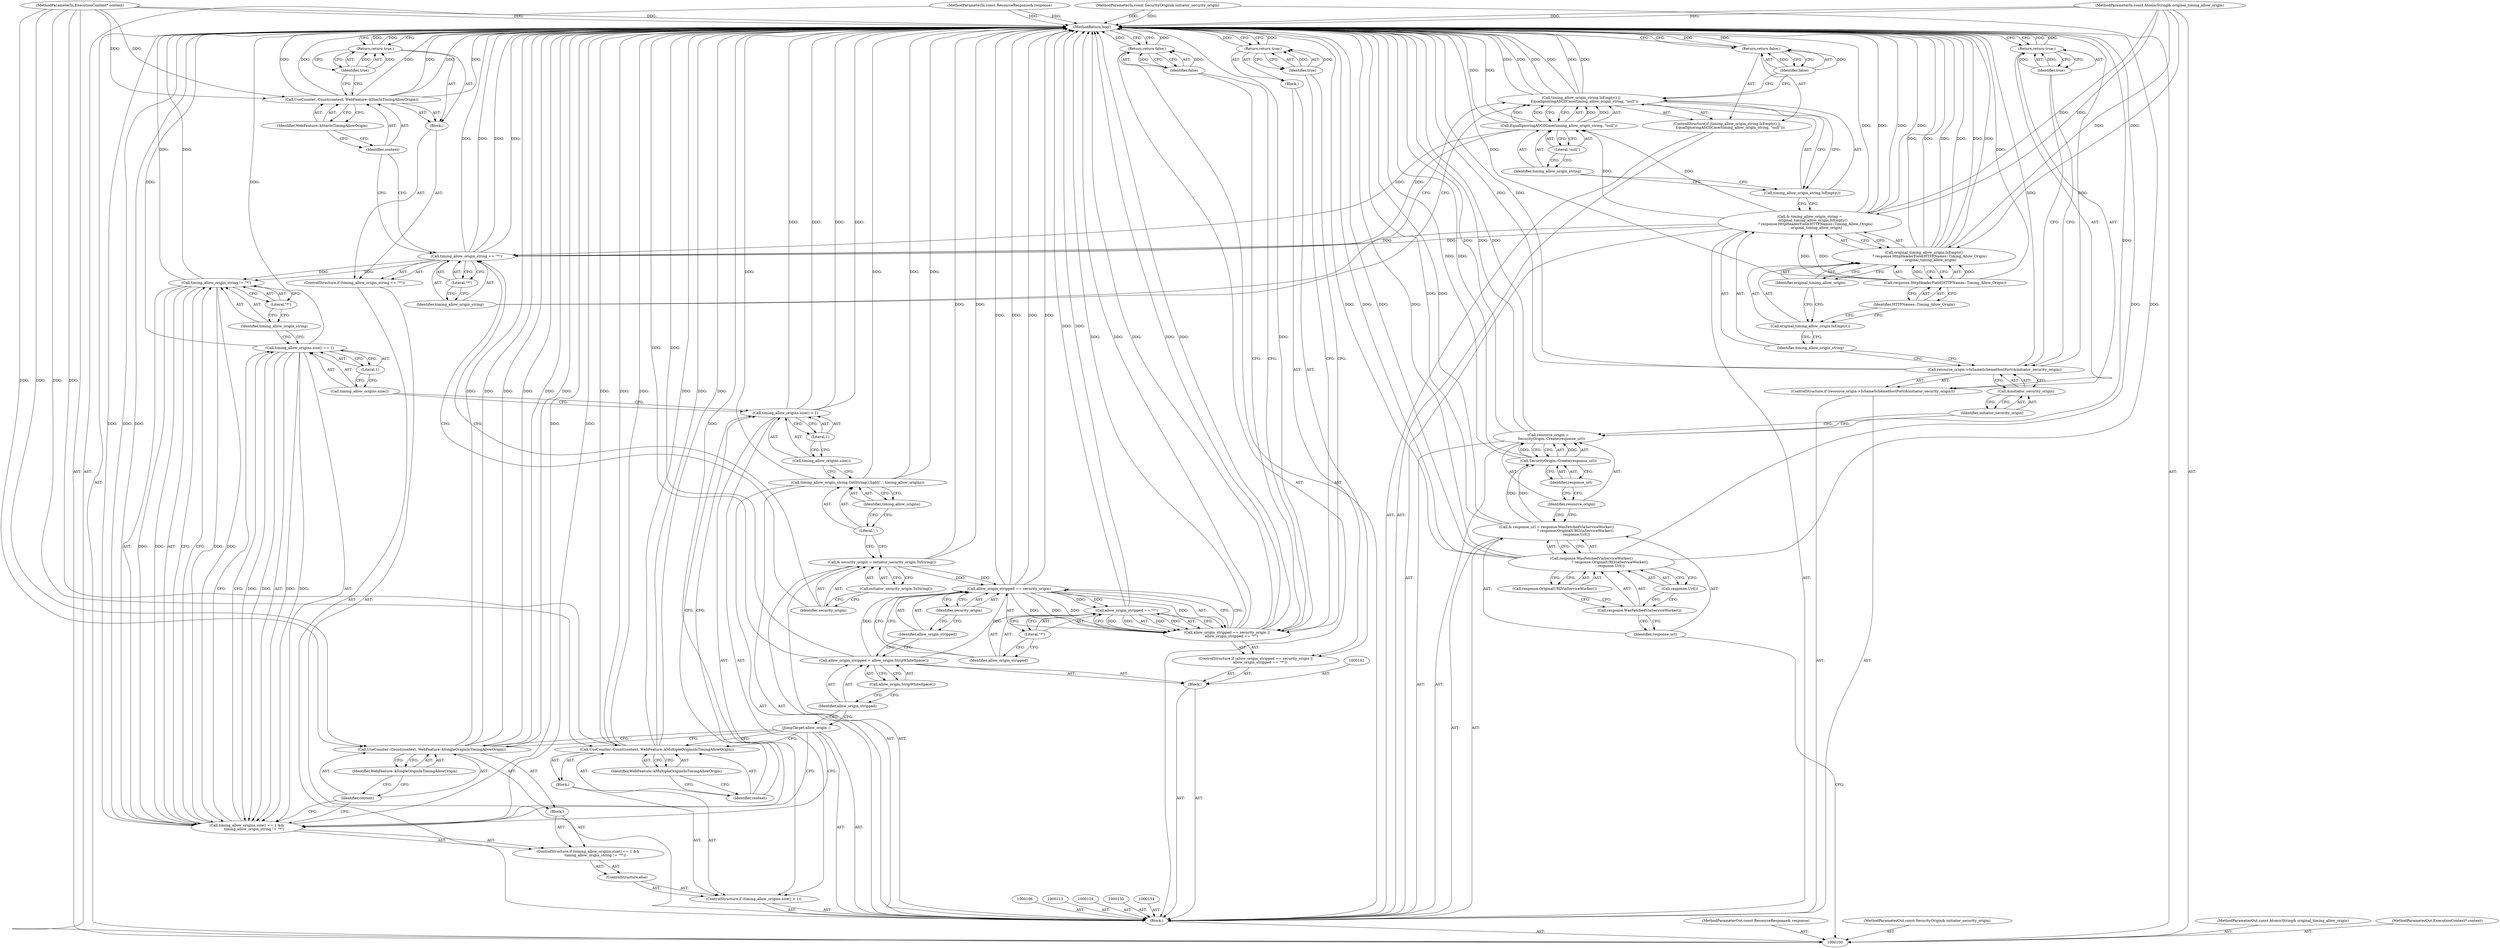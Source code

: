 digraph "0_Chrome_01b42e2bc2aac531b17596729ae4e5c223ae7124" {
"1000198" [label="(MethodReturn,bool)"];
"1000117" [label="(Identifier,response_url)"];
"1000116" [label="(Call,SecurityOrigin::Create(response_url))"];
"1000118" [label="(ControlStructure,if (resource_origin->IsSameSchemeHostPort(&initiator_security_origin)))"];
"1000120" [label="(Call,&initiator_security_origin)"];
"1000121" [label="(Identifier,initiator_security_origin)"];
"1000119" [label="(Call,resource_origin->IsSameSchemeHostPort(&initiator_security_origin))"];
"1000123" [label="(Identifier,true)"];
"1000122" [label="(Return,return true;)"];
"1000125" [label="(Call,& timing_allow_origin_string =\n      original_timing_allow_origin.IsEmpty()\n          ? response.HttpHeaderField(HTTPNames::Timing_Allow_Origin)\n          : original_timing_allow_origin)"];
"1000126" [label="(Identifier,timing_allow_origin_string)"];
"1000127" [label="(Call,original_timing_allow_origin.IsEmpty()\n          ? response.HttpHeaderField(HTTPNames::Timing_Allow_Origin)\n          : original_timing_allow_origin)"];
"1000128" [label="(Call,original_timing_allow_origin.IsEmpty())"];
"1000129" [label="(Call,response.HttpHeaderField(HTTPNames::Timing_Allow_Origin))"];
"1000130" [label="(Identifier,HTTPNames::Timing_Allow_Origin)"];
"1000131" [label="(Identifier,original_timing_allow_origin)"];
"1000132" [label="(ControlStructure,if (timing_allow_origin_string.IsEmpty() ||\n      EqualIgnoringASCIICase(timing_allow_origin_string, \"null\")))"];
"1000133" [label="(Call,timing_allow_origin_string.IsEmpty() ||\n      EqualIgnoringASCIICase(timing_allow_origin_string, \"null\"))"];
"1000134" [label="(Call,timing_allow_origin_string.IsEmpty())"];
"1000136" [label="(Identifier,timing_allow_origin_string)"];
"1000137" [label="(Literal,\"null\")"];
"1000135" [label="(Call,EqualIgnoringASCIICase(timing_allow_origin_string, \"null\"))"];
"1000101" [label="(MethodParameterIn,const ResourceResponse& response)"];
"1000306" [label="(MethodParameterOut,const ResourceResponse& response)"];
"1000139" [label="(Identifier,false)"];
"1000138" [label="(Return,return false;)"];
"1000140" [label="(ControlStructure,if (timing_allow_origin_string == \"*\"))"];
"1000143" [label="(Literal,\"*\")"];
"1000144" [label="(Block,)"];
"1000141" [label="(Call,timing_allow_origin_string == \"*\")"];
"1000142" [label="(Identifier,timing_allow_origin_string)"];
"1000146" [label="(Identifier,context)"];
"1000147" [label="(Identifier,WebFeature::kStarInTimingAllowOrigin)"];
"1000145" [label="(Call,UseCounter::Count(context, WebFeature::kStarInTimingAllowOrigin))"];
"1000149" [label="(Identifier,true)"];
"1000148" [label="(Return,return true;)"];
"1000151" [label="(Call,& security_origin = initiator_security_origin.ToString())"];
"1000152" [label="(Identifier,security_origin)"];
"1000153" [label="(Call,initiator_security_origin.ToString())"];
"1000155" [label="(Call,timing_allow_origin_string.GetString().Split(',', timing_allow_origins))"];
"1000156" [label="(Literal,',')"];
"1000157" [label="(Identifier,timing_allow_origins)"];
"1000102" [label="(MethodParameterIn,const SecurityOrigin& initiator_security_origin)"];
"1000307" [label="(MethodParameterOut,const SecurityOrigin& initiator_security_origin)"];
"1000158" [label="(ControlStructure,if (timing_allow_origins.size() > 1))"];
"1000161" [label="(Literal,1)"];
"1000162" [label="(Block,)"];
"1000159" [label="(Call,timing_allow_origins.size() > 1)"];
"1000160" [label="(Call,timing_allow_origins.size())"];
"1000164" [label="(Identifier,context)"];
"1000165" [label="(Identifier,WebFeature::kMultipleOriginsInTimingAllowOrigin)"];
"1000163" [label="(Call,UseCounter::Count(context, WebFeature::kMultipleOriginsInTimingAllowOrigin))"];
"1000168" [label="(Call,timing_allow_origins.size() == 1 &&\n             timing_allow_origin_string != \"*\")"];
"1000169" [label="(Call,timing_allow_origins.size() == 1)"];
"1000170" [label="(Call,timing_allow_origins.size())"];
"1000166" [label="(ControlStructure,else)"];
"1000171" [label="(Literal,1)"];
"1000167" [label="(ControlStructure,if (timing_allow_origins.size() == 1 &&\n             timing_allow_origin_string != \"*\"))"];
"1000172" [label="(Call,timing_allow_origin_string != \"*\")"];
"1000173" [label="(Identifier,timing_allow_origin_string)"];
"1000174" [label="(Literal,\"*\")"];
"1000175" [label="(Block,)"];
"1000177" [label="(Identifier,context)"];
"1000178" [label="(Identifier,WebFeature::kSingleOriginInTimingAllowOrigin)"];
"1000176" [label="(Call,UseCounter::Count(context, WebFeature::kSingleOriginInTimingAllowOrigin))"];
"1000179" [label="(JumpTarget,allow_origin :)"];
"1000182" [label="(Call,allow_origin_stripped = allow_origin.StripWhiteSpace())"];
"1000183" [label="(Identifier,allow_origin_stripped)"];
"1000180" [label="(Block,)"];
"1000184" [label="(Call,allow_origin.StripWhiteSpace())"];
"1000189" [label="(Identifier,security_origin)"];
"1000185" [label="(ControlStructure,if (allow_origin_stripped == security_origin ||\n        allow_origin_stripped == \"*\"))"];
"1000186" [label="(Call,allow_origin_stripped == security_origin ||\n        allow_origin_stripped == \"*\")"];
"1000187" [label="(Call,allow_origin_stripped == security_origin)"];
"1000188" [label="(Identifier,allow_origin_stripped)"];
"1000192" [label="(Literal,\"*\")"];
"1000193" [label="(Block,)"];
"1000190" [label="(Call,allow_origin_stripped == \"*\")"];
"1000191" [label="(Identifier,allow_origin_stripped)"];
"1000103" [label="(MethodParameterIn,const AtomicString& original_timing_allow_origin)"];
"1000308" [label="(MethodParameterOut,const AtomicString& original_timing_allow_origin)"];
"1000195" [label="(Identifier,true)"];
"1000194" [label="(Return,return true;)"];
"1000196" [label="(Return,return false;)"];
"1000197" [label="(Identifier,false)"];
"1000105" [label="(Block,)"];
"1000104" [label="(MethodParameterIn,ExecutionContext* context)"];
"1000309" [label="(MethodParameterOut,ExecutionContext* context)"];
"1000107" [label="(Call,& response_url = response.WasFetchedViaServiceWorker()\n                                 ? response.OriginalURLViaServiceWorker()\n                                 : response.Url())"];
"1000108" [label="(Identifier,response_url)"];
"1000109" [label="(Call,response.WasFetchedViaServiceWorker()\n                                 ? response.OriginalURLViaServiceWorker()\n                                 : response.Url())"];
"1000110" [label="(Call,response.WasFetchedViaServiceWorker())"];
"1000111" [label="(Call,response.OriginalURLViaServiceWorker())"];
"1000112" [label="(Call,response.Url())"];
"1000114" [label="(Call,resource_origin =\n      SecurityOrigin::Create(response_url))"];
"1000115" [label="(Identifier,resource_origin)"];
"1000198" -> "1000100"  [label="AST: "];
"1000198" -> "1000122"  [label="CFG: "];
"1000198" -> "1000138"  [label="CFG: "];
"1000198" -> "1000148"  [label="CFG: "];
"1000198" -> "1000194"  [label="CFG: "];
"1000198" -> "1000196"  [label="CFG: "];
"1000194" -> "1000198"  [label="DDG: "];
"1000196" -> "1000198"  [label="DDG: "];
"1000155" -> "1000198"  [label="DDG: "];
"1000155" -> "1000198"  [label="DDG: "];
"1000104" -> "1000198"  [label="DDG: "];
"1000141" -> "1000198"  [label="DDG: "];
"1000141" -> "1000198"  [label="DDG: "];
"1000182" -> "1000198"  [label="DDG: "];
"1000176" -> "1000198"  [label="DDG: "];
"1000176" -> "1000198"  [label="DDG: "];
"1000176" -> "1000198"  [label="DDG: "];
"1000127" -> "1000198"  [label="DDG: "];
"1000127" -> "1000198"  [label="DDG: "];
"1000127" -> "1000198"  [label="DDG: "];
"1000119" -> "1000198"  [label="DDG: "];
"1000119" -> "1000198"  [label="DDG: "];
"1000107" -> "1000198"  [label="DDG: "];
"1000159" -> "1000198"  [label="DDG: "];
"1000159" -> "1000198"  [label="DDG: "];
"1000116" -> "1000198"  [label="DDG: "];
"1000187" -> "1000198"  [label="DDG: "];
"1000187" -> "1000198"  [label="DDG: "];
"1000168" -> "1000198"  [label="DDG: "];
"1000168" -> "1000198"  [label="DDG: "];
"1000168" -> "1000198"  [label="DDG: "];
"1000129" -> "1000198"  [label="DDG: "];
"1000163" -> "1000198"  [label="DDG: "];
"1000163" -> "1000198"  [label="DDG: "];
"1000163" -> "1000198"  [label="DDG: "];
"1000186" -> "1000198"  [label="DDG: "];
"1000186" -> "1000198"  [label="DDG: "];
"1000186" -> "1000198"  [label="DDG: "];
"1000125" -> "1000198"  [label="DDG: "];
"1000125" -> "1000198"  [label="DDG: "];
"1000103" -> "1000198"  [label="DDG: "];
"1000133" -> "1000198"  [label="DDG: "];
"1000133" -> "1000198"  [label="DDG: "];
"1000133" -> "1000198"  [label="DDG: "];
"1000190" -> "1000198"  [label="DDG: "];
"1000114" -> "1000198"  [label="DDG: "];
"1000114" -> "1000198"  [label="DDG: "];
"1000151" -> "1000198"  [label="DDG: "];
"1000102" -> "1000198"  [label="DDG: "];
"1000109" -> "1000198"  [label="DDG: "];
"1000109" -> "1000198"  [label="DDG: "];
"1000109" -> "1000198"  [label="DDG: "];
"1000101" -> "1000198"  [label="DDG: "];
"1000172" -> "1000198"  [label="DDG: "];
"1000135" -> "1000198"  [label="DDG: "];
"1000145" -> "1000198"  [label="DDG: "];
"1000145" -> "1000198"  [label="DDG: "];
"1000145" -> "1000198"  [label="DDG: "];
"1000169" -> "1000198"  [label="DDG: "];
"1000122" -> "1000198"  [label="DDG: "];
"1000148" -> "1000198"  [label="DDG: "];
"1000138" -> "1000198"  [label="DDG: "];
"1000117" -> "1000116"  [label="AST: "];
"1000117" -> "1000115"  [label="CFG: "];
"1000116" -> "1000117"  [label="CFG: "];
"1000116" -> "1000114"  [label="AST: "];
"1000116" -> "1000117"  [label="CFG: "];
"1000117" -> "1000116"  [label="AST: "];
"1000114" -> "1000116"  [label="CFG: "];
"1000116" -> "1000198"  [label="DDG: "];
"1000116" -> "1000114"  [label="DDG: "];
"1000107" -> "1000116"  [label="DDG: "];
"1000118" -> "1000105"  [label="AST: "];
"1000119" -> "1000118"  [label="AST: "];
"1000122" -> "1000118"  [label="AST: "];
"1000120" -> "1000119"  [label="AST: "];
"1000120" -> "1000121"  [label="CFG: "];
"1000121" -> "1000120"  [label="AST: "];
"1000119" -> "1000120"  [label="CFG: "];
"1000121" -> "1000120"  [label="AST: "];
"1000121" -> "1000114"  [label="CFG: "];
"1000120" -> "1000121"  [label="CFG: "];
"1000119" -> "1000118"  [label="AST: "];
"1000119" -> "1000120"  [label="CFG: "];
"1000120" -> "1000119"  [label="AST: "];
"1000123" -> "1000119"  [label="CFG: "];
"1000126" -> "1000119"  [label="CFG: "];
"1000119" -> "1000198"  [label="DDG: "];
"1000119" -> "1000198"  [label="DDG: "];
"1000123" -> "1000122"  [label="AST: "];
"1000123" -> "1000119"  [label="CFG: "];
"1000122" -> "1000123"  [label="CFG: "];
"1000123" -> "1000122"  [label="DDG: "];
"1000122" -> "1000118"  [label="AST: "];
"1000122" -> "1000123"  [label="CFG: "];
"1000123" -> "1000122"  [label="AST: "];
"1000198" -> "1000122"  [label="CFG: "];
"1000122" -> "1000198"  [label="DDG: "];
"1000123" -> "1000122"  [label="DDG: "];
"1000125" -> "1000105"  [label="AST: "];
"1000125" -> "1000127"  [label="CFG: "];
"1000126" -> "1000125"  [label="AST: "];
"1000127" -> "1000125"  [label="AST: "];
"1000134" -> "1000125"  [label="CFG: "];
"1000125" -> "1000198"  [label="DDG: "];
"1000125" -> "1000198"  [label="DDG: "];
"1000129" -> "1000125"  [label="DDG: "];
"1000103" -> "1000125"  [label="DDG: "];
"1000125" -> "1000135"  [label="DDG: "];
"1000125" -> "1000141"  [label="DDG: "];
"1000126" -> "1000125"  [label="AST: "];
"1000126" -> "1000119"  [label="CFG: "];
"1000128" -> "1000126"  [label="CFG: "];
"1000127" -> "1000125"  [label="AST: "];
"1000127" -> "1000129"  [label="CFG: "];
"1000127" -> "1000131"  [label="CFG: "];
"1000128" -> "1000127"  [label="AST: "];
"1000129" -> "1000127"  [label="AST: "];
"1000131" -> "1000127"  [label="AST: "];
"1000125" -> "1000127"  [label="CFG: "];
"1000127" -> "1000198"  [label="DDG: "];
"1000127" -> "1000198"  [label="DDG: "];
"1000127" -> "1000198"  [label="DDG: "];
"1000129" -> "1000127"  [label="DDG: "];
"1000103" -> "1000127"  [label="DDG: "];
"1000128" -> "1000127"  [label="AST: "];
"1000128" -> "1000126"  [label="CFG: "];
"1000130" -> "1000128"  [label="CFG: "];
"1000131" -> "1000128"  [label="CFG: "];
"1000129" -> "1000127"  [label="AST: "];
"1000129" -> "1000130"  [label="CFG: "];
"1000130" -> "1000129"  [label="AST: "];
"1000127" -> "1000129"  [label="CFG: "];
"1000129" -> "1000198"  [label="DDG: "];
"1000129" -> "1000125"  [label="DDG: "];
"1000129" -> "1000127"  [label="DDG: "];
"1000130" -> "1000129"  [label="AST: "];
"1000130" -> "1000128"  [label="CFG: "];
"1000129" -> "1000130"  [label="CFG: "];
"1000131" -> "1000127"  [label="AST: "];
"1000131" -> "1000128"  [label="CFG: "];
"1000127" -> "1000131"  [label="CFG: "];
"1000132" -> "1000105"  [label="AST: "];
"1000133" -> "1000132"  [label="AST: "];
"1000138" -> "1000132"  [label="AST: "];
"1000133" -> "1000132"  [label="AST: "];
"1000133" -> "1000134"  [label="CFG: "];
"1000133" -> "1000135"  [label="CFG: "];
"1000134" -> "1000133"  [label="AST: "];
"1000135" -> "1000133"  [label="AST: "];
"1000139" -> "1000133"  [label="CFG: "];
"1000142" -> "1000133"  [label="CFG: "];
"1000133" -> "1000198"  [label="DDG: "];
"1000133" -> "1000198"  [label="DDG: "];
"1000133" -> "1000198"  [label="DDG: "];
"1000135" -> "1000133"  [label="DDG: "];
"1000135" -> "1000133"  [label="DDG: "];
"1000134" -> "1000133"  [label="AST: "];
"1000134" -> "1000125"  [label="CFG: "];
"1000136" -> "1000134"  [label="CFG: "];
"1000133" -> "1000134"  [label="CFG: "];
"1000136" -> "1000135"  [label="AST: "];
"1000136" -> "1000134"  [label="CFG: "];
"1000137" -> "1000136"  [label="CFG: "];
"1000137" -> "1000135"  [label="AST: "];
"1000137" -> "1000136"  [label="CFG: "];
"1000135" -> "1000137"  [label="CFG: "];
"1000135" -> "1000133"  [label="AST: "];
"1000135" -> "1000137"  [label="CFG: "];
"1000136" -> "1000135"  [label="AST: "];
"1000137" -> "1000135"  [label="AST: "];
"1000133" -> "1000135"  [label="CFG: "];
"1000135" -> "1000198"  [label="DDG: "];
"1000135" -> "1000133"  [label="DDG: "];
"1000135" -> "1000133"  [label="DDG: "];
"1000125" -> "1000135"  [label="DDG: "];
"1000135" -> "1000141"  [label="DDG: "];
"1000101" -> "1000100"  [label="AST: "];
"1000101" -> "1000198"  [label="DDG: "];
"1000306" -> "1000100"  [label="AST: "];
"1000139" -> "1000138"  [label="AST: "];
"1000139" -> "1000133"  [label="CFG: "];
"1000138" -> "1000139"  [label="CFG: "];
"1000139" -> "1000138"  [label="DDG: "];
"1000138" -> "1000132"  [label="AST: "];
"1000138" -> "1000139"  [label="CFG: "];
"1000139" -> "1000138"  [label="AST: "];
"1000198" -> "1000138"  [label="CFG: "];
"1000138" -> "1000198"  [label="DDG: "];
"1000139" -> "1000138"  [label="DDG: "];
"1000140" -> "1000105"  [label="AST: "];
"1000141" -> "1000140"  [label="AST: "];
"1000144" -> "1000140"  [label="AST: "];
"1000143" -> "1000141"  [label="AST: "];
"1000143" -> "1000142"  [label="CFG: "];
"1000141" -> "1000143"  [label="CFG: "];
"1000144" -> "1000140"  [label="AST: "];
"1000145" -> "1000144"  [label="AST: "];
"1000148" -> "1000144"  [label="AST: "];
"1000141" -> "1000140"  [label="AST: "];
"1000141" -> "1000143"  [label="CFG: "];
"1000142" -> "1000141"  [label="AST: "];
"1000143" -> "1000141"  [label="AST: "];
"1000146" -> "1000141"  [label="CFG: "];
"1000152" -> "1000141"  [label="CFG: "];
"1000141" -> "1000198"  [label="DDG: "];
"1000141" -> "1000198"  [label="DDG: "];
"1000125" -> "1000141"  [label="DDG: "];
"1000135" -> "1000141"  [label="DDG: "];
"1000141" -> "1000172"  [label="DDG: "];
"1000142" -> "1000141"  [label="AST: "];
"1000142" -> "1000133"  [label="CFG: "];
"1000143" -> "1000142"  [label="CFG: "];
"1000146" -> "1000145"  [label="AST: "];
"1000146" -> "1000141"  [label="CFG: "];
"1000147" -> "1000146"  [label="CFG: "];
"1000147" -> "1000145"  [label="AST: "];
"1000147" -> "1000146"  [label="CFG: "];
"1000145" -> "1000147"  [label="CFG: "];
"1000145" -> "1000144"  [label="AST: "];
"1000145" -> "1000147"  [label="CFG: "];
"1000146" -> "1000145"  [label="AST: "];
"1000147" -> "1000145"  [label="AST: "];
"1000149" -> "1000145"  [label="CFG: "];
"1000145" -> "1000198"  [label="DDG: "];
"1000145" -> "1000198"  [label="DDG: "];
"1000145" -> "1000198"  [label="DDG: "];
"1000104" -> "1000145"  [label="DDG: "];
"1000149" -> "1000148"  [label="AST: "];
"1000149" -> "1000145"  [label="CFG: "];
"1000148" -> "1000149"  [label="CFG: "];
"1000149" -> "1000148"  [label="DDG: "];
"1000148" -> "1000144"  [label="AST: "];
"1000148" -> "1000149"  [label="CFG: "];
"1000149" -> "1000148"  [label="AST: "];
"1000198" -> "1000148"  [label="CFG: "];
"1000148" -> "1000198"  [label="DDG: "];
"1000149" -> "1000148"  [label="DDG: "];
"1000151" -> "1000105"  [label="AST: "];
"1000151" -> "1000153"  [label="CFG: "];
"1000152" -> "1000151"  [label="AST: "];
"1000153" -> "1000151"  [label="AST: "];
"1000156" -> "1000151"  [label="CFG: "];
"1000151" -> "1000198"  [label="DDG: "];
"1000151" -> "1000187"  [label="DDG: "];
"1000152" -> "1000151"  [label="AST: "];
"1000152" -> "1000141"  [label="CFG: "];
"1000153" -> "1000152"  [label="CFG: "];
"1000153" -> "1000151"  [label="AST: "];
"1000153" -> "1000152"  [label="CFG: "];
"1000151" -> "1000153"  [label="CFG: "];
"1000155" -> "1000105"  [label="AST: "];
"1000155" -> "1000157"  [label="CFG: "];
"1000156" -> "1000155"  [label="AST: "];
"1000157" -> "1000155"  [label="AST: "];
"1000160" -> "1000155"  [label="CFG: "];
"1000155" -> "1000198"  [label="DDG: "];
"1000155" -> "1000198"  [label="DDG: "];
"1000156" -> "1000155"  [label="AST: "];
"1000156" -> "1000151"  [label="CFG: "];
"1000157" -> "1000156"  [label="CFG: "];
"1000157" -> "1000155"  [label="AST: "];
"1000157" -> "1000156"  [label="CFG: "];
"1000155" -> "1000157"  [label="CFG: "];
"1000102" -> "1000100"  [label="AST: "];
"1000102" -> "1000198"  [label="DDG: "];
"1000307" -> "1000100"  [label="AST: "];
"1000158" -> "1000105"  [label="AST: "];
"1000159" -> "1000158"  [label="AST: "];
"1000162" -> "1000158"  [label="AST: "];
"1000166" -> "1000158"  [label="AST: "];
"1000161" -> "1000159"  [label="AST: "];
"1000161" -> "1000160"  [label="CFG: "];
"1000159" -> "1000161"  [label="CFG: "];
"1000162" -> "1000158"  [label="AST: "];
"1000163" -> "1000162"  [label="AST: "];
"1000159" -> "1000158"  [label="AST: "];
"1000159" -> "1000161"  [label="CFG: "];
"1000160" -> "1000159"  [label="AST: "];
"1000161" -> "1000159"  [label="AST: "];
"1000164" -> "1000159"  [label="CFG: "];
"1000170" -> "1000159"  [label="CFG: "];
"1000159" -> "1000198"  [label="DDG: "];
"1000159" -> "1000198"  [label="DDG: "];
"1000160" -> "1000159"  [label="AST: "];
"1000160" -> "1000155"  [label="CFG: "];
"1000161" -> "1000160"  [label="CFG: "];
"1000164" -> "1000163"  [label="AST: "];
"1000164" -> "1000159"  [label="CFG: "];
"1000165" -> "1000164"  [label="CFG: "];
"1000165" -> "1000163"  [label="AST: "];
"1000165" -> "1000164"  [label="CFG: "];
"1000163" -> "1000165"  [label="CFG: "];
"1000163" -> "1000162"  [label="AST: "];
"1000163" -> "1000165"  [label="CFG: "];
"1000164" -> "1000163"  [label="AST: "];
"1000165" -> "1000163"  [label="AST: "];
"1000179" -> "1000163"  [label="CFG: "];
"1000163" -> "1000198"  [label="DDG: "];
"1000163" -> "1000198"  [label="DDG: "];
"1000163" -> "1000198"  [label="DDG: "];
"1000104" -> "1000163"  [label="DDG: "];
"1000168" -> "1000167"  [label="AST: "];
"1000168" -> "1000169"  [label="CFG: "];
"1000168" -> "1000172"  [label="CFG: "];
"1000169" -> "1000168"  [label="AST: "];
"1000172" -> "1000168"  [label="AST: "];
"1000177" -> "1000168"  [label="CFG: "];
"1000179" -> "1000168"  [label="CFG: "];
"1000168" -> "1000198"  [label="DDG: "];
"1000168" -> "1000198"  [label="DDG: "];
"1000168" -> "1000198"  [label="DDG: "];
"1000169" -> "1000168"  [label="DDG: "];
"1000169" -> "1000168"  [label="DDG: "];
"1000172" -> "1000168"  [label="DDG: "];
"1000172" -> "1000168"  [label="DDG: "];
"1000169" -> "1000168"  [label="AST: "];
"1000169" -> "1000171"  [label="CFG: "];
"1000170" -> "1000169"  [label="AST: "];
"1000171" -> "1000169"  [label="AST: "];
"1000173" -> "1000169"  [label="CFG: "];
"1000168" -> "1000169"  [label="CFG: "];
"1000169" -> "1000198"  [label="DDG: "];
"1000169" -> "1000168"  [label="DDG: "];
"1000169" -> "1000168"  [label="DDG: "];
"1000170" -> "1000169"  [label="AST: "];
"1000170" -> "1000159"  [label="CFG: "];
"1000171" -> "1000170"  [label="CFG: "];
"1000166" -> "1000158"  [label="AST: "];
"1000167" -> "1000166"  [label="AST: "];
"1000171" -> "1000169"  [label="AST: "];
"1000171" -> "1000170"  [label="CFG: "];
"1000169" -> "1000171"  [label="CFG: "];
"1000167" -> "1000166"  [label="AST: "];
"1000168" -> "1000167"  [label="AST: "];
"1000175" -> "1000167"  [label="AST: "];
"1000172" -> "1000168"  [label="AST: "];
"1000172" -> "1000174"  [label="CFG: "];
"1000173" -> "1000172"  [label="AST: "];
"1000174" -> "1000172"  [label="AST: "];
"1000168" -> "1000172"  [label="CFG: "];
"1000172" -> "1000198"  [label="DDG: "];
"1000172" -> "1000168"  [label="DDG: "];
"1000172" -> "1000168"  [label="DDG: "];
"1000141" -> "1000172"  [label="DDG: "];
"1000173" -> "1000172"  [label="AST: "];
"1000173" -> "1000169"  [label="CFG: "];
"1000174" -> "1000173"  [label="CFG: "];
"1000174" -> "1000172"  [label="AST: "];
"1000174" -> "1000173"  [label="CFG: "];
"1000172" -> "1000174"  [label="CFG: "];
"1000175" -> "1000167"  [label="AST: "];
"1000176" -> "1000175"  [label="AST: "];
"1000177" -> "1000176"  [label="AST: "];
"1000177" -> "1000168"  [label="CFG: "];
"1000178" -> "1000177"  [label="CFG: "];
"1000178" -> "1000176"  [label="AST: "];
"1000178" -> "1000177"  [label="CFG: "];
"1000176" -> "1000178"  [label="CFG: "];
"1000176" -> "1000175"  [label="AST: "];
"1000176" -> "1000178"  [label="CFG: "];
"1000177" -> "1000176"  [label="AST: "];
"1000178" -> "1000176"  [label="AST: "];
"1000179" -> "1000176"  [label="CFG: "];
"1000176" -> "1000198"  [label="DDG: "];
"1000176" -> "1000198"  [label="DDG: "];
"1000176" -> "1000198"  [label="DDG: "];
"1000104" -> "1000176"  [label="DDG: "];
"1000179" -> "1000105"  [label="AST: "];
"1000179" -> "1000163"  [label="CFG: "];
"1000179" -> "1000176"  [label="CFG: "];
"1000179" -> "1000168"  [label="CFG: "];
"1000183" -> "1000179"  [label="CFG: "];
"1000182" -> "1000180"  [label="AST: "];
"1000182" -> "1000184"  [label="CFG: "];
"1000183" -> "1000182"  [label="AST: "];
"1000184" -> "1000182"  [label="AST: "];
"1000188" -> "1000182"  [label="CFG: "];
"1000182" -> "1000198"  [label="DDG: "];
"1000182" -> "1000187"  [label="DDG: "];
"1000183" -> "1000182"  [label="AST: "];
"1000183" -> "1000179"  [label="CFG: "];
"1000184" -> "1000183"  [label="CFG: "];
"1000180" -> "1000105"  [label="AST: "];
"1000181" -> "1000180"  [label="AST: "];
"1000182" -> "1000180"  [label="AST: "];
"1000185" -> "1000180"  [label="AST: "];
"1000184" -> "1000182"  [label="AST: "];
"1000184" -> "1000183"  [label="CFG: "];
"1000182" -> "1000184"  [label="CFG: "];
"1000189" -> "1000187"  [label="AST: "];
"1000189" -> "1000188"  [label="CFG: "];
"1000187" -> "1000189"  [label="CFG: "];
"1000185" -> "1000180"  [label="AST: "];
"1000186" -> "1000185"  [label="AST: "];
"1000193" -> "1000185"  [label="AST: "];
"1000186" -> "1000185"  [label="AST: "];
"1000186" -> "1000187"  [label="CFG: "];
"1000186" -> "1000190"  [label="CFG: "];
"1000187" -> "1000186"  [label="AST: "];
"1000190" -> "1000186"  [label="AST: "];
"1000195" -> "1000186"  [label="CFG: "];
"1000197" -> "1000186"  [label="CFG: "];
"1000186" -> "1000198"  [label="DDG: "];
"1000186" -> "1000198"  [label="DDG: "];
"1000186" -> "1000198"  [label="DDG: "];
"1000187" -> "1000186"  [label="DDG: "];
"1000187" -> "1000186"  [label="DDG: "];
"1000190" -> "1000186"  [label="DDG: "];
"1000190" -> "1000186"  [label="DDG: "];
"1000187" -> "1000186"  [label="AST: "];
"1000187" -> "1000189"  [label="CFG: "];
"1000188" -> "1000187"  [label="AST: "];
"1000189" -> "1000187"  [label="AST: "];
"1000191" -> "1000187"  [label="CFG: "];
"1000186" -> "1000187"  [label="CFG: "];
"1000187" -> "1000198"  [label="DDG: "];
"1000187" -> "1000198"  [label="DDG: "];
"1000187" -> "1000186"  [label="DDG: "];
"1000187" -> "1000186"  [label="DDG: "];
"1000182" -> "1000187"  [label="DDG: "];
"1000151" -> "1000187"  [label="DDG: "];
"1000187" -> "1000190"  [label="DDG: "];
"1000188" -> "1000187"  [label="AST: "];
"1000188" -> "1000182"  [label="CFG: "];
"1000189" -> "1000188"  [label="CFG: "];
"1000192" -> "1000190"  [label="AST: "];
"1000192" -> "1000191"  [label="CFG: "];
"1000190" -> "1000192"  [label="CFG: "];
"1000193" -> "1000185"  [label="AST: "];
"1000194" -> "1000193"  [label="AST: "];
"1000190" -> "1000186"  [label="AST: "];
"1000190" -> "1000192"  [label="CFG: "];
"1000191" -> "1000190"  [label="AST: "];
"1000192" -> "1000190"  [label="AST: "];
"1000186" -> "1000190"  [label="CFG: "];
"1000190" -> "1000198"  [label="DDG: "];
"1000190" -> "1000186"  [label="DDG: "];
"1000190" -> "1000186"  [label="DDG: "];
"1000187" -> "1000190"  [label="DDG: "];
"1000191" -> "1000190"  [label="AST: "];
"1000191" -> "1000187"  [label="CFG: "];
"1000192" -> "1000191"  [label="CFG: "];
"1000103" -> "1000100"  [label="AST: "];
"1000103" -> "1000198"  [label="DDG: "];
"1000103" -> "1000125"  [label="DDG: "];
"1000103" -> "1000127"  [label="DDG: "];
"1000308" -> "1000100"  [label="AST: "];
"1000195" -> "1000194"  [label="AST: "];
"1000195" -> "1000186"  [label="CFG: "];
"1000194" -> "1000195"  [label="CFG: "];
"1000195" -> "1000194"  [label="DDG: "];
"1000194" -> "1000193"  [label="AST: "];
"1000194" -> "1000195"  [label="CFG: "];
"1000195" -> "1000194"  [label="AST: "];
"1000198" -> "1000194"  [label="CFG: "];
"1000194" -> "1000198"  [label="DDG: "];
"1000195" -> "1000194"  [label="DDG: "];
"1000196" -> "1000105"  [label="AST: "];
"1000196" -> "1000197"  [label="CFG: "];
"1000197" -> "1000196"  [label="AST: "];
"1000198" -> "1000196"  [label="CFG: "];
"1000196" -> "1000198"  [label="DDG: "];
"1000197" -> "1000196"  [label="DDG: "];
"1000197" -> "1000196"  [label="AST: "];
"1000197" -> "1000186"  [label="CFG: "];
"1000196" -> "1000197"  [label="CFG: "];
"1000197" -> "1000196"  [label="DDG: "];
"1000105" -> "1000100"  [label="AST: "];
"1000106" -> "1000105"  [label="AST: "];
"1000107" -> "1000105"  [label="AST: "];
"1000113" -> "1000105"  [label="AST: "];
"1000114" -> "1000105"  [label="AST: "];
"1000118" -> "1000105"  [label="AST: "];
"1000124" -> "1000105"  [label="AST: "];
"1000125" -> "1000105"  [label="AST: "];
"1000132" -> "1000105"  [label="AST: "];
"1000140" -> "1000105"  [label="AST: "];
"1000150" -> "1000105"  [label="AST: "];
"1000151" -> "1000105"  [label="AST: "];
"1000154" -> "1000105"  [label="AST: "];
"1000155" -> "1000105"  [label="AST: "];
"1000158" -> "1000105"  [label="AST: "];
"1000179" -> "1000105"  [label="AST: "];
"1000180" -> "1000105"  [label="AST: "];
"1000196" -> "1000105"  [label="AST: "];
"1000104" -> "1000100"  [label="AST: "];
"1000104" -> "1000198"  [label="DDG: "];
"1000104" -> "1000145"  [label="DDG: "];
"1000104" -> "1000163"  [label="DDG: "];
"1000104" -> "1000176"  [label="DDG: "];
"1000309" -> "1000100"  [label="AST: "];
"1000107" -> "1000105"  [label="AST: "];
"1000107" -> "1000109"  [label="CFG: "];
"1000108" -> "1000107"  [label="AST: "];
"1000109" -> "1000107"  [label="AST: "];
"1000115" -> "1000107"  [label="CFG: "];
"1000107" -> "1000198"  [label="DDG: "];
"1000107" -> "1000116"  [label="DDG: "];
"1000108" -> "1000107"  [label="AST: "];
"1000108" -> "1000100"  [label="CFG: "];
"1000110" -> "1000108"  [label="CFG: "];
"1000109" -> "1000107"  [label="AST: "];
"1000109" -> "1000111"  [label="CFG: "];
"1000109" -> "1000112"  [label="CFG: "];
"1000110" -> "1000109"  [label="AST: "];
"1000111" -> "1000109"  [label="AST: "];
"1000112" -> "1000109"  [label="AST: "];
"1000107" -> "1000109"  [label="CFG: "];
"1000109" -> "1000198"  [label="DDG: "];
"1000109" -> "1000198"  [label="DDG: "];
"1000109" -> "1000198"  [label="DDG: "];
"1000110" -> "1000109"  [label="AST: "];
"1000110" -> "1000108"  [label="CFG: "];
"1000111" -> "1000110"  [label="CFG: "];
"1000112" -> "1000110"  [label="CFG: "];
"1000111" -> "1000109"  [label="AST: "];
"1000111" -> "1000110"  [label="CFG: "];
"1000109" -> "1000111"  [label="CFG: "];
"1000112" -> "1000109"  [label="AST: "];
"1000112" -> "1000110"  [label="CFG: "];
"1000109" -> "1000112"  [label="CFG: "];
"1000114" -> "1000105"  [label="AST: "];
"1000114" -> "1000116"  [label="CFG: "];
"1000115" -> "1000114"  [label="AST: "];
"1000116" -> "1000114"  [label="AST: "];
"1000121" -> "1000114"  [label="CFG: "];
"1000114" -> "1000198"  [label="DDG: "];
"1000114" -> "1000198"  [label="DDG: "];
"1000116" -> "1000114"  [label="DDG: "];
"1000115" -> "1000114"  [label="AST: "];
"1000115" -> "1000107"  [label="CFG: "];
"1000117" -> "1000115"  [label="CFG: "];
}
